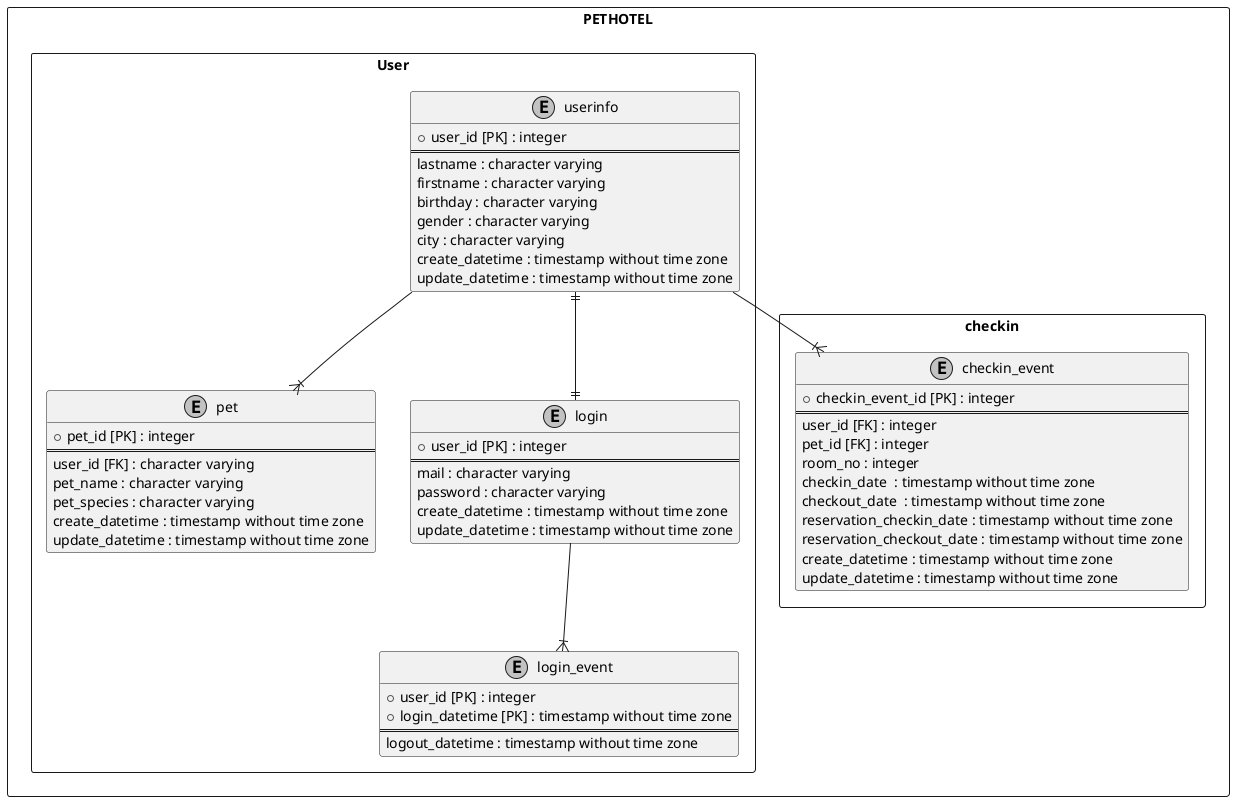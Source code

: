 @startuml PetHotelSystem

skinparam monochrome true

package "PETHOTEL" <<rectangle>> {
  package "User" <<rectangle>> {
    ' テーブル
    entity "userinfo" {
      + user_id [PK] : integer
      ==
      lastname : character varying
      firstname : character varying
      birthday : character varying
      gender : character varying
      city : character varying
      create_datetime : timestamp without time zone
      update_datetime : timestamp without time zone
    }
    entity "pet" {
      + pet_id [PK] : integer
      ==
      user_id [FK] : character varying
      pet_name : character varying
      pet_species : character varying
      create_datetime : timestamp without time zone
      update_datetime : timestamp without time zone
    }
    entity "login" {
      + user_id [PK] : integer
      ==
      mail : character varying
      password : character varying
      create_datetime : timestamp without time zone
      update_datetime : timestamp without time zone
    }
    entity "login_event" {
      + user_id [PK] : integer
      + login_datetime [PK] : timestamp without time zone
      ==
      logout_datetime : timestamp without time zone
    }

    ' リレーション
    userinfo ||--|| login
    userinfo --|{ pet
    login --|{ login_event
  }

  package "checkin" <<rectangle>>{
    ' テーブル
    entity "checkin_event"{
      + checkin_event_id [PK] : integer
      ==
      user_id [FK] : integer
      pet_id [FK] : integer
      room_no : integer
      checkin_date  : timestamp without time zone
      checkout_date  : timestamp without time zone
      reservation_checkin_date : timestamp without time zone
      reservation_checkout_date : timestamp without time zone
      create_datetime : timestamp without time zone
      update_datetime : timestamp without time zone
    }

  }


  ' リレーション
  userinfo --|{ checkin_event

}
@enduml